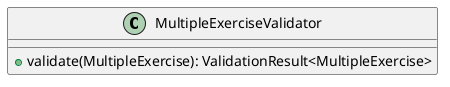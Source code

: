 @startuml

    class MultipleExerciseValidator [[MultipleExerciseValidator.html]] {
        +validate(MultipleExercise): ValidationResult<MultipleExercise>
    }

@enduml
